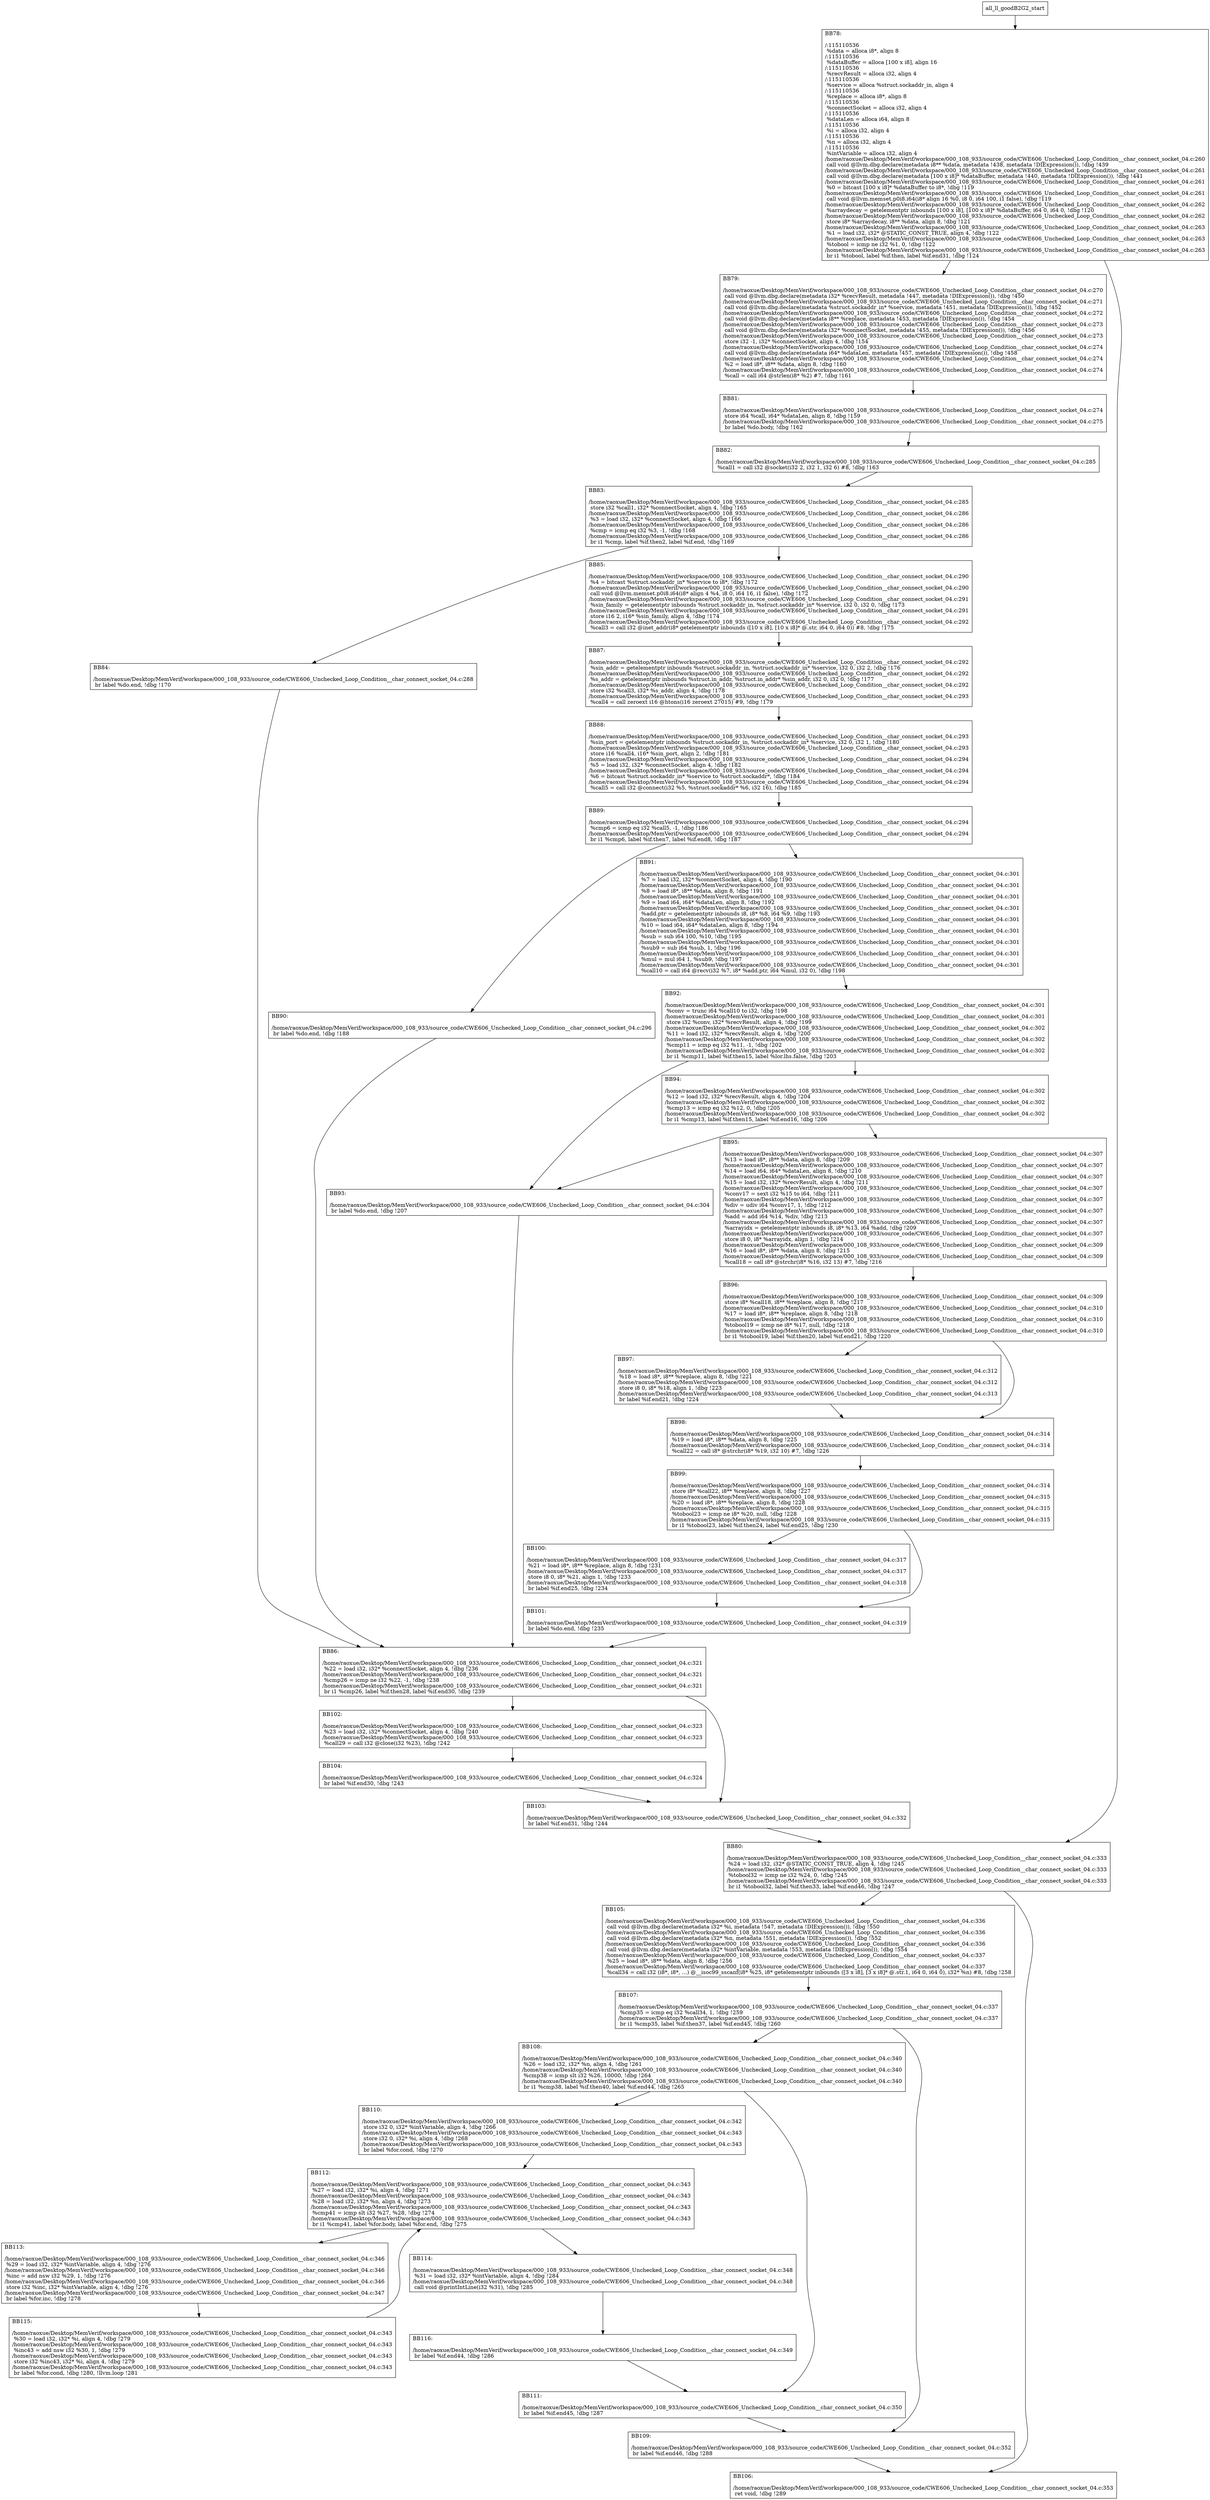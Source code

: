 digraph "CFG for'all_ll_goodB2G2' function" {
	BBall_ll_goodB2G2_start[shape=record,label="{all_ll_goodB2G2_start}"];
	BBall_ll_goodB2G2_start-> all_ll_goodB2G2BB78;
	all_ll_goodB2G2BB78 [shape=record, label="{BB78:\l\l/:115110536\l
  %data = alloca i8*, align 8\l
/:115110536\l
  %dataBuffer = alloca [100 x i8], align 16\l
/:115110536\l
  %recvResult = alloca i32, align 4\l
/:115110536\l
  %service = alloca %struct.sockaddr_in, align 4\l
/:115110536\l
  %replace = alloca i8*, align 8\l
/:115110536\l
  %connectSocket = alloca i32, align 4\l
/:115110536\l
  %dataLen = alloca i64, align 8\l
/:115110536\l
  %i = alloca i32, align 4\l
/:115110536\l
  %n = alloca i32, align 4\l
/:115110536\l
  %intVariable = alloca i32, align 4\l
/home/raoxue/Desktop/MemVerif/workspace/000_108_933/source_code/CWE606_Unchecked_Loop_Condition__char_connect_socket_04.c:260\l
  call void @llvm.dbg.declare(metadata i8** %data, metadata !438, metadata !DIExpression()), !dbg !439\l
/home/raoxue/Desktop/MemVerif/workspace/000_108_933/source_code/CWE606_Unchecked_Loop_Condition__char_connect_socket_04.c:261\l
  call void @llvm.dbg.declare(metadata [100 x i8]* %dataBuffer, metadata !440, metadata !DIExpression()), !dbg !441\l
/home/raoxue/Desktop/MemVerif/workspace/000_108_933/source_code/CWE606_Unchecked_Loop_Condition__char_connect_socket_04.c:261\l
  %0 = bitcast [100 x i8]* %dataBuffer to i8*, !dbg !119\l
/home/raoxue/Desktop/MemVerif/workspace/000_108_933/source_code/CWE606_Unchecked_Loop_Condition__char_connect_socket_04.c:261\l
  call void @llvm.memset.p0i8.i64(i8* align 16 %0, i8 0, i64 100, i1 false), !dbg !119\l
/home/raoxue/Desktop/MemVerif/workspace/000_108_933/source_code/CWE606_Unchecked_Loop_Condition__char_connect_socket_04.c:262\l
  %arraydecay = getelementptr inbounds [100 x i8], [100 x i8]* %dataBuffer, i64 0, i64 0, !dbg !120\l
/home/raoxue/Desktop/MemVerif/workspace/000_108_933/source_code/CWE606_Unchecked_Loop_Condition__char_connect_socket_04.c:262\l
  store i8* %arraydecay, i8** %data, align 8, !dbg !121\l
/home/raoxue/Desktop/MemVerif/workspace/000_108_933/source_code/CWE606_Unchecked_Loop_Condition__char_connect_socket_04.c:263\l
  %1 = load i32, i32* @STATIC_CONST_TRUE, align 4, !dbg !122\l
/home/raoxue/Desktop/MemVerif/workspace/000_108_933/source_code/CWE606_Unchecked_Loop_Condition__char_connect_socket_04.c:263\l
  %tobool = icmp ne i32 %1, 0, !dbg !122\l
/home/raoxue/Desktop/MemVerif/workspace/000_108_933/source_code/CWE606_Unchecked_Loop_Condition__char_connect_socket_04.c:263\l
  br i1 %tobool, label %if.then, label %if.end31, !dbg !124\l
}"];
	all_ll_goodB2G2BB78-> all_ll_goodB2G2BB79;
	all_ll_goodB2G2BB78-> all_ll_goodB2G2BB80;
	all_ll_goodB2G2BB79 [shape=record, label="{BB79:\l\l/home/raoxue/Desktop/MemVerif/workspace/000_108_933/source_code/CWE606_Unchecked_Loop_Condition__char_connect_socket_04.c:270\l
  call void @llvm.dbg.declare(metadata i32* %recvResult, metadata !447, metadata !DIExpression()), !dbg !450\l
/home/raoxue/Desktop/MemVerif/workspace/000_108_933/source_code/CWE606_Unchecked_Loop_Condition__char_connect_socket_04.c:271\l
  call void @llvm.dbg.declare(metadata %struct.sockaddr_in* %service, metadata !451, metadata !DIExpression()), !dbg !452\l
/home/raoxue/Desktop/MemVerif/workspace/000_108_933/source_code/CWE606_Unchecked_Loop_Condition__char_connect_socket_04.c:272\l
  call void @llvm.dbg.declare(metadata i8** %replace, metadata !453, metadata !DIExpression()), !dbg !454\l
/home/raoxue/Desktop/MemVerif/workspace/000_108_933/source_code/CWE606_Unchecked_Loop_Condition__char_connect_socket_04.c:273\l
  call void @llvm.dbg.declare(metadata i32* %connectSocket, metadata !455, metadata !DIExpression()), !dbg !456\l
/home/raoxue/Desktop/MemVerif/workspace/000_108_933/source_code/CWE606_Unchecked_Loop_Condition__char_connect_socket_04.c:273\l
  store i32 -1, i32* %connectSocket, align 4, !dbg !154\l
/home/raoxue/Desktop/MemVerif/workspace/000_108_933/source_code/CWE606_Unchecked_Loop_Condition__char_connect_socket_04.c:274\l
  call void @llvm.dbg.declare(metadata i64* %dataLen, metadata !457, metadata !DIExpression()), !dbg !458\l
/home/raoxue/Desktop/MemVerif/workspace/000_108_933/source_code/CWE606_Unchecked_Loop_Condition__char_connect_socket_04.c:274\l
  %2 = load i8*, i8** %data, align 8, !dbg !160\l
/home/raoxue/Desktop/MemVerif/workspace/000_108_933/source_code/CWE606_Unchecked_Loop_Condition__char_connect_socket_04.c:274\l
  %call = call i64 @strlen(i8* %2) #7, !dbg !161\l
}"];
	all_ll_goodB2G2BB79-> all_ll_goodB2G2BB81;
	all_ll_goodB2G2BB81 [shape=record, label="{BB81:\l\l/home/raoxue/Desktop/MemVerif/workspace/000_108_933/source_code/CWE606_Unchecked_Loop_Condition__char_connect_socket_04.c:274\l
  store i64 %call, i64* %dataLen, align 8, !dbg !159\l
/home/raoxue/Desktop/MemVerif/workspace/000_108_933/source_code/CWE606_Unchecked_Loop_Condition__char_connect_socket_04.c:275\l
  br label %do.body, !dbg !162\l
}"];
	all_ll_goodB2G2BB81-> all_ll_goodB2G2BB82;
	all_ll_goodB2G2BB82 [shape=record, label="{BB82:\l\l/home/raoxue/Desktop/MemVerif/workspace/000_108_933/source_code/CWE606_Unchecked_Loop_Condition__char_connect_socket_04.c:285\l
  %call1 = call i32 @socket(i32 2, i32 1, i32 6) #8, !dbg !163\l
}"];
	all_ll_goodB2G2BB82-> all_ll_goodB2G2BB83;
	all_ll_goodB2G2BB83 [shape=record, label="{BB83:\l\l/home/raoxue/Desktop/MemVerif/workspace/000_108_933/source_code/CWE606_Unchecked_Loop_Condition__char_connect_socket_04.c:285\l
  store i32 %call1, i32* %connectSocket, align 4, !dbg !165\l
/home/raoxue/Desktop/MemVerif/workspace/000_108_933/source_code/CWE606_Unchecked_Loop_Condition__char_connect_socket_04.c:286\l
  %3 = load i32, i32* %connectSocket, align 4, !dbg !166\l
/home/raoxue/Desktop/MemVerif/workspace/000_108_933/source_code/CWE606_Unchecked_Loop_Condition__char_connect_socket_04.c:286\l
  %cmp = icmp eq i32 %3, -1, !dbg !168\l
/home/raoxue/Desktop/MemVerif/workspace/000_108_933/source_code/CWE606_Unchecked_Loop_Condition__char_connect_socket_04.c:286\l
  br i1 %cmp, label %if.then2, label %if.end, !dbg !169\l
}"];
	all_ll_goodB2G2BB83-> all_ll_goodB2G2BB84;
	all_ll_goodB2G2BB83-> all_ll_goodB2G2BB85;
	all_ll_goodB2G2BB84 [shape=record, label="{BB84:\l\l/home/raoxue/Desktop/MemVerif/workspace/000_108_933/source_code/CWE606_Unchecked_Loop_Condition__char_connect_socket_04.c:288\l
  br label %do.end, !dbg !170\l
}"];
	all_ll_goodB2G2BB84-> all_ll_goodB2G2BB86;
	all_ll_goodB2G2BB85 [shape=record, label="{BB85:\l\l/home/raoxue/Desktop/MemVerif/workspace/000_108_933/source_code/CWE606_Unchecked_Loop_Condition__char_connect_socket_04.c:290\l
  %4 = bitcast %struct.sockaddr_in* %service to i8*, !dbg !172\l
/home/raoxue/Desktop/MemVerif/workspace/000_108_933/source_code/CWE606_Unchecked_Loop_Condition__char_connect_socket_04.c:290\l
  call void @llvm.memset.p0i8.i64(i8* align 4 %4, i8 0, i64 16, i1 false), !dbg !172\l
/home/raoxue/Desktop/MemVerif/workspace/000_108_933/source_code/CWE606_Unchecked_Loop_Condition__char_connect_socket_04.c:291\l
  %sin_family = getelementptr inbounds %struct.sockaddr_in, %struct.sockaddr_in* %service, i32 0, i32 0, !dbg !173\l
/home/raoxue/Desktop/MemVerif/workspace/000_108_933/source_code/CWE606_Unchecked_Loop_Condition__char_connect_socket_04.c:291\l
  store i16 2, i16* %sin_family, align 4, !dbg !174\l
/home/raoxue/Desktop/MemVerif/workspace/000_108_933/source_code/CWE606_Unchecked_Loop_Condition__char_connect_socket_04.c:292\l
  %call3 = call i32 @inet_addr(i8* getelementptr inbounds ([10 x i8], [10 x i8]* @.str, i64 0, i64 0)) #8, !dbg !175\l
}"];
	all_ll_goodB2G2BB85-> all_ll_goodB2G2BB87;
	all_ll_goodB2G2BB87 [shape=record, label="{BB87:\l\l/home/raoxue/Desktop/MemVerif/workspace/000_108_933/source_code/CWE606_Unchecked_Loop_Condition__char_connect_socket_04.c:292\l
  %sin_addr = getelementptr inbounds %struct.sockaddr_in, %struct.sockaddr_in* %service, i32 0, i32 2, !dbg !176\l
/home/raoxue/Desktop/MemVerif/workspace/000_108_933/source_code/CWE606_Unchecked_Loop_Condition__char_connect_socket_04.c:292\l
  %s_addr = getelementptr inbounds %struct.in_addr, %struct.in_addr* %sin_addr, i32 0, i32 0, !dbg !177\l
/home/raoxue/Desktop/MemVerif/workspace/000_108_933/source_code/CWE606_Unchecked_Loop_Condition__char_connect_socket_04.c:292\l
  store i32 %call3, i32* %s_addr, align 4, !dbg !178\l
/home/raoxue/Desktop/MemVerif/workspace/000_108_933/source_code/CWE606_Unchecked_Loop_Condition__char_connect_socket_04.c:293\l
  %call4 = call zeroext i16 @htons(i16 zeroext 27015) #9, !dbg !179\l
}"];
	all_ll_goodB2G2BB87-> all_ll_goodB2G2BB88;
	all_ll_goodB2G2BB88 [shape=record, label="{BB88:\l\l/home/raoxue/Desktop/MemVerif/workspace/000_108_933/source_code/CWE606_Unchecked_Loop_Condition__char_connect_socket_04.c:293\l
  %sin_port = getelementptr inbounds %struct.sockaddr_in, %struct.sockaddr_in* %service, i32 0, i32 1, !dbg !180\l
/home/raoxue/Desktop/MemVerif/workspace/000_108_933/source_code/CWE606_Unchecked_Loop_Condition__char_connect_socket_04.c:293\l
  store i16 %call4, i16* %sin_port, align 2, !dbg !181\l
/home/raoxue/Desktop/MemVerif/workspace/000_108_933/source_code/CWE606_Unchecked_Loop_Condition__char_connect_socket_04.c:294\l
  %5 = load i32, i32* %connectSocket, align 4, !dbg !182\l
/home/raoxue/Desktop/MemVerif/workspace/000_108_933/source_code/CWE606_Unchecked_Loop_Condition__char_connect_socket_04.c:294\l
  %6 = bitcast %struct.sockaddr_in* %service to %struct.sockaddr*, !dbg !184\l
/home/raoxue/Desktop/MemVerif/workspace/000_108_933/source_code/CWE606_Unchecked_Loop_Condition__char_connect_socket_04.c:294\l
  %call5 = call i32 @connect(i32 %5, %struct.sockaddr* %6, i32 16), !dbg !185\l
}"];
	all_ll_goodB2G2BB88-> all_ll_goodB2G2BB89;
	all_ll_goodB2G2BB89 [shape=record, label="{BB89:\l\l/home/raoxue/Desktop/MemVerif/workspace/000_108_933/source_code/CWE606_Unchecked_Loop_Condition__char_connect_socket_04.c:294\l
  %cmp6 = icmp eq i32 %call5, -1, !dbg !186\l
/home/raoxue/Desktop/MemVerif/workspace/000_108_933/source_code/CWE606_Unchecked_Loop_Condition__char_connect_socket_04.c:294\l
  br i1 %cmp6, label %if.then7, label %if.end8, !dbg !187\l
}"];
	all_ll_goodB2G2BB89-> all_ll_goodB2G2BB90;
	all_ll_goodB2G2BB89-> all_ll_goodB2G2BB91;
	all_ll_goodB2G2BB90 [shape=record, label="{BB90:\l\l/home/raoxue/Desktop/MemVerif/workspace/000_108_933/source_code/CWE606_Unchecked_Loop_Condition__char_connect_socket_04.c:296\l
  br label %do.end, !dbg !188\l
}"];
	all_ll_goodB2G2BB90-> all_ll_goodB2G2BB86;
	all_ll_goodB2G2BB91 [shape=record, label="{BB91:\l\l/home/raoxue/Desktop/MemVerif/workspace/000_108_933/source_code/CWE606_Unchecked_Loop_Condition__char_connect_socket_04.c:301\l
  %7 = load i32, i32* %connectSocket, align 4, !dbg !190\l
/home/raoxue/Desktop/MemVerif/workspace/000_108_933/source_code/CWE606_Unchecked_Loop_Condition__char_connect_socket_04.c:301\l
  %8 = load i8*, i8** %data, align 8, !dbg !191\l
/home/raoxue/Desktop/MemVerif/workspace/000_108_933/source_code/CWE606_Unchecked_Loop_Condition__char_connect_socket_04.c:301\l
  %9 = load i64, i64* %dataLen, align 8, !dbg !192\l
/home/raoxue/Desktop/MemVerif/workspace/000_108_933/source_code/CWE606_Unchecked_Loop_Condition__char_connect_socket_04.c:301\l
  %add.ptr = getelementptr inbounds i8, i8* %8, i64 %9, !dbg !193\l
/home/raoxue/Desktop/MemVerif/workspace/000_108_933/source_code/CWE606_Unchecked_Loop_Condition__char_connect_socket_04.c:301\l
  %10 = load i64, i64* %dataLen, align 8, !dbg !194\l
/home/raoxue/Desktop/MemVerif/workspace/000_108_933/source_code/CWE606_Unchecked_Loop_Condition__char_connect_socket_04.c:301\l
  %sub = sub i64 100, %10, !dbg !195\l
/home/raoxue/Desktop/MemVerif/workspace/000_108_933/source_code/CWE606_Unchecked_Loop_Condition__char_connect_socket_04.c:301\l
  %sub9 = sub i64 %sub, 1, !dbg !196\l
/home/raoxue/Desktop/MemVerif/workspace/000_108_933/source_code/CWE606_Unchecked_Loop_Condition__char_connect_socket_04.c:301\l
  %mul = mul i64 1, %sub9, !dbg !197\l
/home/raoxue/Desktop/MemVerif/workspace/000_108_933/source_code/CWE606_Unchecked_Loop_Condition__char_connect_socket_04.c:301\l
  %call10 = call i64 @recv(i32 %7, i8* %add.ptr, i64 %mul, i32 0), !dbg !198\l
}"];
	all_ll_goodB2G2BB91-> all_ll_goodB2G2BB92;
	all_ll_goodB2G2BB92 [shape=record, label="{BB92:\l\l/home/raoxue/Desktop/MemVerif/workspace/000_108_933/source_code/CWE606_Unchecked_Loop_Condition__char_connect_socket_04.c:301\l
  %conv = trunc i64 %call10 to i32, !dbg !198\l
/home/raoxue/Desktop/MemVerif/workspace/000_108_933/source_code/CWE606_Unchecked_Loop_Condition__char_connect_socket_04.c:301\l
  store i32 %conv, i32* %recvResult, align 4, !dbg !199\l
/home/raoxue/Desktop/MemVerif/workspace/000_108_933/source_code/CWE606_Unchecked_Loop_Condition__char_connect_socket_04.c:302\l
  %11 = load i32, i32* %recvResult, align 4, !dbg !200\l
/home/raoxue/Desktop/MemVerif/workspace/000_108_933/source_code/CWE606_Unchecked_Loop_Condition__char_connect_socket_04.c:302\l
  %cmp11 = icmp eq i32 %11, -1, !dbg !202\l
/home/raoxue/Desktop/MemVerif/workspace/000_108_933/source_code/CWE606_Unchecked_Loop_Condition__char_connect_socket_04.c:302\l
  br i1 %cmp11, label %if.then15, label %lor.lhs.false, !dbg !203\l
}"];
	all_ll_goodB2G2BB92-> all_ll_goodB2G2BB93;
	all_ll_goodB2G2BB92-> all_ll_goodB2G2BB94;
	all_ll_goodB2G2BB94 [shape=record, label="{BB94:\l\l/home/raoxue/Desktop/MemVerif/workspace/000_108_933/source_code/CWE606_Unchecked_Loop_Condition__char_connect_socket_04.c:302\l
  %12 = load i32, i32* %recvResult, align 4, !dbg !204\l
/home/raoxue/Desktop/MemVerif/workspace/000_108_933/source_code/CWE606_Unchecked_Loop_Condition__char_connect_socket_04.c:302\l
  %cmp13 = icmp eq i32 %12, 0, !dbg !205\l
/home/raoxue/Desktop/MemVerif/workspace/000_108_933/source_code/CWE606_Unchecked_Loop_Condition__char_connect_socket_04.c:302\l
  br i1 %cmp13, label %if.then15, label %if.end16, !dbg !206\l
}"];
	all_ll_goodB2G2BB94-> all_ll_goodB2G2BB93;
	all_ll_goodB2G2BB94-> all_ll_goodB2G2BB95;
	all_ll_goodB2G2BB93 [shape=record, label="{BB93:\l\l/home/raoxue/Desktop/MemVerif/workspace/000_108_933/source_code/CWE606_Unchecked_Loop_Condition__char_connect_socket_04.c:304\l
  br label %do.end, !dbg !207\l
}"];
	all_ll_goodB2G2BB93-> all_ll_goodB2G2BB86;
	all_ll_goodB2G2BB95 [shape=record, label="{BB95:\l\l/home/raoxue/Desktop/MemVerif/workspace/000_108_933/source_code/CWE606_Unchecked_Loop_Condition__char_connect_socket_04.c:307\l
  %13 = load i8*, i8** %data, align 8, !dbg !209\l
/home/raoxue/Desktop/MemVerif/workspace/000_108_933/source_code/CWE606_Unchecked_Loop_Condition__char_connect_socket_04.c:307\l
  %14 = load i64, i64* %dataLen, align 8, !dbg !210\l
/home/raoxue/Desktop/MemVerif/workspace/000_108_933/source_code/CWE606_Unchecked_Loop_Condition__char_connect_socket_04.c:307\l
  %15 = load i32, i32* %recvResult, align 4, !dbg !211\l
/home/raoxue/Desktop/MemVerif/workspace/000_108_933/source_code/CWE606_Unchecked_Loop_Condition__char_connect_socket_04.c:307\l
  %conv17 = sext i32 %15 to i64, !dbg !211\l
/home/raoxue/Desktop/MemVerif/workspace/000_108_933/source_code/CWE606_Unchecked_Loop_Condition__char_connect_socket_04.c:307\l
  %div = udiv i64 %conv17, 1, !dbg !212\l
/home/raoxue/Desktop/MemVerif/workspace/000_108_933/source_code/CWE606_Unchecked_Loop_Condition__char_connect_socket_04.c:307\l
  %add = add i64 %14, %div, !dbg !213\l
/home/raoxue/Desktop/MemVerif/workspace/000_108_933/source_code/CWE606_Unchecked_Loop_Condition__char_connect_socket_04.c:307\l
  %arrayidx = getelementptr inbounds i8, i8* %13, i64 %add, !dbg !209\l
/home/raoxue/Desktop/MemVerif/workspace/000_108_933/source_code/CWE606_Unchecked_Loop_Condition__char_connect_socket_04.c:307\l
  store i8 0, i8* %arrayidx, align 1, !dbg !214\l
/home/raoxue/Desktop/MemVerif/workspace/000_108_933/source_code/CWE606_Unchecked_Loop_Condition__char_connect_socket_04.c:309\l
  %16 = load i8*, i8** %data, align 8, !dbg !215\l
/home/raoxue/Desktop/MemVerif/workspace/000_108_933/source_code/CWE606_Unchecked_Loop_Condition__char_connect_socket_04.c:309\l
  %call18 = call i8* @strchr(i8* %16, i32 13) #7, !dbg !216\l
}"];
	all_ll_goodB2G2BB95-> all_ll_goodB2G2BB96;
	all_ll_goodB2G2BB96 [shape=record, label="{BB96:\l\l/home/raoxue/Desktop/MemVerif/workspace/000_108_933/source_code/CWE606_Unchecked_Loop_Condition__char_connect_socket_04.c:309\l
  store i8* %call18, i8** %replace, align 8, !dbg !217\l
/home/raoxue/Desktop/MemVerif/workspace/000_108_933/source_code/CWE606_Unchecked_Loop_Condition__char_connect_socket_04.c:310\l
  %17 = load i8*, i8** %replace, align 8, !dbg !218\l
/home/raoxue/Desktop/MemVerif/workspace/000_108_933/source_code/CWE606_Unchecked_Loop_Condition__char_connect_socket_04.c:310\l
  %tobool19 = icmp ne i8* %17, null, !dbg !218\l
/home/raoxue/Desktop/MemVerif/workspace/000_108_933/source_code/CWE606_Unchecked_Loop_Condition__char_connect_socket_04.c:310\l
  br i1 %tobool19, label %if.then20, label %if.end21, !dbg !220\l
}"];
	all_ll_goodB2G2BB96-> all_ll_goodB2G2BB97;
	all_ll_goodB2G2BB96-> all_ll_goodB2G2BB98;
	all_ll_goodB2G2BB97 [shape=record, label="{BB97:\l\l/home/raoxue/Desktop/MemVerif/workspace/000_108_933/source_code/CWE606_Unchecked_Loop_Condition__char_connect_socket_04.c:312\l
  %18 = load i8*, i8** %replace, align 8, !dbg !221\l
/home/raoxue/Desktop/MemVerif/workspace/000_108_933/source_code/CWE606_Unchecked_Loop_Condition__char_connect_socket_04.c:312\l
  store i8 0, i8* %18, align 1, !dbg !223\l
/home/raoxue/Desktop/MemVerif/workspace/000_108_933/source_code/CWE606_Unchecked_Loop_Condition__char_connect_socket_04.c:313\l
  br label %if.end21, !dbg !224\l
}"];
	all_ll_goodB2G2BB97-> all_ll_goodB2G2BB98;
	all_ll_goodB2G2BB98 [shape=record, label="{BB98:\l\l/home/raoxue/Desktop/MemVerif/workspace/000_108_933/source_code/CWE606_Unchecked_Loop_Condition__char_connect_socket_04.c:314\l
  %19 = load i8*, i8** %data, align 8, !dbg !225\l
/home/raoxue/Desktop/MemVerif/workspace/000_108_933/source_code/CWE606_Unchecked_Loop_Condition__char_connect_socket_04.c:314\l
  %call22 = call i8* @strchr(i8* %19, i32 10) #7, !dbg !226\l
}"];
	all_ll_goodB2G2BB98-> all_ll_goodB2G2BB99;
	all_ll_goodB2G2BB99 [shape=record, label="{BB99:\l\l/home/raoxue/Desktop/MemVerif/workspace/000_108_933/source_code/CWE606_Unchecked_Loop_Condition__char_connect_socket_04.c:314\l
  store i8* %call22, i8** %replace, align 8, !dbg !227\l
/home/raoxue/Desktop/MemVerif/workspace/000_108_933/source_code/CWE606_Unchecked_Loop_Condition__char_connect_socket_04.c:315\l
  %20 = load i8*, i8** %replace, align 8, !dbg !228\l
/home/raoxue/Desktop/MemVerif/workspace/000_108_933/source_code/CWE606_Unchecked_Loop_Condition__char_connect_socket_04.c:315\l
  %tobool23 = icmp ne i8* %20, null, !dbg !228\l
/home/raoxue/Desktop/MemVerif/workspace/000_108_933/source_code/CWE606_Unchecked_Loop_Condition__char_connect_socket_04.c:315\l
  br i1 %tobool23, label %if.then24, label %if.end25, !dbg !230\l
}"];
	all_ll_goodB2G2BB99-> all_ll_goodB2G2BB100;
	all_ll_goodB2G2BB99-> all_ll_goodB2G2BB101;
	all_ll_goodB2G2BB100 [shape=record, label="{BB100:\l\l/home/raoxue/Desktop/MemVerif/workspace/000_108_933/source_code/CWE606_Unchecked_Loop_Condition__char_connect_socket_04.c:317\l
  %21 = load i8*, i8** %replace, align 8, !dbg !231\l
/home/raoxue/Desktop/MemVerif/workspace/000_108_933/source_code/CWE606_Unchecked_Loop_Condition__char_connect_socket_04.c:317\l
  store i8 0, i8* %21, align 1, !dbg !233\l
/home/raoxue/Desktop/MemVerif/workspace/000_108_933/source_code/CWE606_Unchecked_Loop_Condition__char_connect_socket_04.c:318\l
  br label %if.end25, !dbg !234\l
}"];
	all_ll_goodB2G2BB100-> all_ll_goodB2G2BB101;
	all_ll_goodB2G2BB101 [shape=record, label="{BB101:\l\l/home/raoxue/Desktop/MemVerif/workspace/000_108_933/source_code/CWE606_Unchecked_Loop_Condition__char_connect_socket_04.c:319\l
  br label %do.end, !dbg !235\l
}"];
	all_ll_goodB2G2BB101-> all_ll_goodB2G2BB86;
	all_ll_goodB2G2BB86 [shape=record, label="{BB86:\l\l/home/raoxue/Desktop/MemVerif/workspace/000_108_933/source_code/CWE606_Unchecked_Loop_Condition__char_connect_socket_04.c:321\l
  %22 = load i32, i32* %connectSocket, align 4, !dbg !236\l
/home/raoxue/Desktop/MemVerif/workspace/000_108_933/source_code/CWE606_Unchecked_Loop_Condition__char_connect_socket_04.c:321\l
  %cmp26 = icmp ne i32 %22, -1, !dbg !238\l
/home/raoxue/Desktop/MemVerif/workspace/000_108_933/source_code/CWE606_Unchecked_Loop_Condition__char_connect_socket_04.c:321\l
  br i1 %cmp26, label %if.then28, label %if.end30, !dbg !239\l
}"];
	all_ll_goodB2G2BB86-> all_ll_goodB2G2BB102;
	all_ll_goodB2G2BB86-> all_ll_goodB2G2BB103;
	all_ll_goodB2G2BB102 [shape=record, label="{BB102:\l\l/home/raoxue/Desktop/MemVerif/workspace/000_108_933/source_code/CWE606_Unchecked_Loop_Condition__char_connect_socket_04.c:323\l
  %23 = load i32, i32* %connectSocket, align 4, !dbg !240\l
/home/raoxue/Desktop/MemVerif/workspace/000_108_933/source_code/CWE606_Unchecked_Loop_Condition__char_connect_socket_04.c:323\l
  %call29 = call i32 @close(i32 %23), !dbg !242\l
}"];
	all_ll_goodB2G2BB102-> all_ll_goodB2G2BB104;
	all_ll_goodB2G2BB104 [shape=record, label="{BB104:\l\l/home/raoxue/Desktop/MemVerif/workspace/000_108_933/source_code/CWE606_Unchecked_Loop_Condition__char_connect_socket_04.c:324\l
  br label %if.end30, !dbg !243\l
}"];
	all_ll_goodB2G2BB104-> all_ll_goodB2G2BB103;
	all_ll_goodB2G2BB103 [shape=record, label="{BB103:\l\l/home/raoxue/Desktop/MemVerif/workspace/000_108_933/source_code/CWE606_Unchecked_Loop_Condition__char_connect_socket_04.c:332\l
  br label %if.end31, !dbg !244\l
}"];
	all_ll_goodB2G2BB103-> all_ll_goodB2G2BB80;
	all_ll_goodB2G2BB80 [shape=record, label="{BB80:\l\l/home/raoxue/Desktop/MemVerif/workspace/000_108_933/source_code/CWE606_Unchecked_Loop_Condition__char_connect_socket_04.c:333\l
  %24 = load i32, i32* @STATIC_CONST_TRUE, align 4, !dbg !245\l
/home/raoxue/Desktop/MemVerif/workspace/000_108_933/source_code/CWE606_Unchecked_Loop_Condition__char_connect_socket_04.c:333\l
  %tobool32 = icmp ne i32 %24, 0, !dbg !245\l
/home/raoxue/Desktop/MemVerif/workspace/000_108_933/source_code/CWE606_Unchecked_Loop_Condition__char_connect_socket_04.c:333\l
  br i1 %tobool32, label %if.then33, label %if.end46, !dbg !247\l
}"];
	all_ll_goodB2G2BB80-> all_ll_goodB2G2BB105;
	all_ll_goodB2G2BB80-> all_ll_goodB2G2BB106;
	all_ll_goodB2G2BB105 [shape=record, label="{BB105:\l\l/home/raoxue/Desktop/MemVerif/workspace/000_108_933/source_code/CWE606_Unchecked_Loop_Condition__char_connect_socket_04.c:336\l
  call void @llvm.dbg.declare(metadata i32* %i, metadata !547, metadata !DIExpression()), !dbg !550\l
/home/raoxue/Desktop/MemVerif/workspace/000_108_933/source_code/CWE606_Unchecked_Loop_Condition__char_connect_socket_04.c:336\l
  call void @llvm.dbg.declare(metadata i32* %n, metadata !551, metadata !DIExpression()), !dbg !552\l
/home/raoxue/Desktop/MemVerif/workspace/000_108_933/source_code/CWE606_Unchecked_Loop_Condition__char_connect_socket_04.c:336\l
  call void @llvm.dbg.declare(metadata i32* %intVariable, metadata !553, metadata !DIExpression()), !dbg !554\l
/home/raoxue/Desktop/MemVerif/workspace/000_108_933/source_code/CWE606_Unchecked_Loop_Condition__char_connect_socket_04.c:337\l
  %25 = load i8*, i8** %data, align 8, !dbg !256\l
/home/raoxue/Desktop/MemVerif/workspace/000_108_933/source_code/CWE606_Unchecked_Loop_Condition__char_connect_socket_04.c:337\l
  %call34 = call i32 (i8*, i8*, ...) @__isoc99_sscanf(i8* %25, i8* getelementptr inbounds ([3 x i8], [3 x i8]* @.str.1, i64 0, i64 0), i32* %n) #8, !dbg !258\l
}"];
	all_ll_goodB2G2BB105-> all_ll_goodB2G2BB107;
	all_ll_goodB2G2BB107 [shape=record, label="{BB107:\l\l/home/raoxue/Desktop/MemVerif/workspace/000_108_933/source_code/CWE606_Unchecked_Loop_Condition__char_connect_socket_04.c:337\l
  %cmp35 = icmp eq i32 %call34, 1, !dbg !259\l
/home/raoxue/Desktop/MemVerif/workspace/000_108_933/source_code/CWE606_Unchecked_Loop_Condition__char_connect_socket_04.c:337\l
  br i1 %cmp35, label %if.then37, label %if.end45, !dbg !260\l
}"];
	all_ll_goodB2G2BB107-> all_ll_goodB2G2BB108;
	all_ll_goodB2G2BB107-> all_ll_goodB2G2BB109;
	all_ll_goodB2G2BB108 [shape=record, label="{BB108:\l\l/home/raoxue/Desktop/MemVerif/workspace/000_108_933/source_code/CWE606_Unchecked_Loop_Condition__char_connect_socket_04.c:340\l
  %26 = load i32, i32* %n, align 4, !dbg !261\l
/home/raoxue/Desktop/MemVerif/workspace/000_108_933/source_code/CWE606_Unchecked_Loop_Condition__char_connect_socket_04.c:340\l
  %cmp38 = icmp slt i32 %26, 10000, !dbg !264\l
/home/raoxue/Desktop/MemVerif/workspace/000_108_933/source_code/CWE606_Unchecked_Loop_Condition__char_connect_socket_04.c:340\l
  br i1 %cmp38, label %if.then40, label %if.end44, !dbg !265\l
}"];
	all_ll_goodB2G2BB108-> all_ll_goodB2G2BB110;
	all_ll_goodB2G2BB108-> all_ll_goodB2G2BB111;
	all_ll_goodB2G2BB110 [shape=record, label="{BB110:\l\l/home/raoxue/Desktop/MemVerif/workspace/000_108_933/source_code/CWE606_Unchecked_Loop_Condition__char_connect_socket_04.c:342\l
  store i32 0, i32* %intVariable, align 4, !dbg !266\l
/home/raoxue/Desktop/MemVerif/workspace/000_108_933/source_code/CWE606_Unchecked_Loop_Condition__char_connect_socket_04.c:343\l
  store i32 0, i32* %i, align 4, !dbg !268\l
/home/raoxue/Desktop/MemVerif/workspace/000_108_933/source_code/CWE606_Unchecked_Loop_Condition__char_connect_socket_04.c:343\l
  br label %for.cond, !dbg !270\l
}"];
	all_ll_goodB2G2BB110-> all_ll_goodB2G2BB112;
	all_ll_goodB2G2BB112 [shape=record, label="{BB112:\l\l/home/raoxue/Desktop/MemVerif/workspace/000_108_933/source_code/CWE606_Unchecked_Loop_Condition__char_connect_socket_04.c:343\l
  %27 = load i32, i32* %i, align 4, !dbg !271\l
/home/raoxue/Desktop/MemVerif/workspace/000_108_933/source_code/CWE606_Unchecked_Loop_Condition__char_connect_socket_04.c:343\l
  %28 = load i32, i32* %n, align 4, !dbg !273\l
/home/raoxue/Desktop/MemVerif/workspace/000_108_933/source_code/CWE606_Unchecked_Loop_Condition__char_connect_socket_04.c:343\l
  %cmp41 = icmp slt i32 %27, %28, !dbg !274\l
/home/raoxue/Desktop/MemVerif/workspace/000_108_933/source_code/CWE606_Unchecked_Loop_Condition__char_connect_socket_04.c:343\l
  br i1 %cmp41, label %for.body, label %for.end, !dbg !275\l
}"];
	all_ll_goodB2G2BB112-> all_ll_goodB2G2BB113;
	all_ll_goodB2G2BB112-> all_ll_goodB2G2BB114;
	all_ll_goodB2G2BB113 [shape=record, label="{BB113:\l\l/home/raoxue/Desktop/MemVerif/workspace/000_108_933/source_code/CWE606_Unchecked_Loop_Condition__char_connect_socket_04.c:346\l
  %29 = load i32, i32* %intVariable, align 4, !dbg !276\l
/home/raoxue/Desktop/MemVerif/workspace/000_108_933/source_code/CWE606_Unchecked_Loop_Condition__char_connect_socket_04.c:346\l
  %inc = add nsw i32 %29, 1, !dbg !276\l
/home/raoxue/Desktop/MemVerif/workspace/000_108_933/source_code/CWE606_Unchecked_Loop_Condition__char_connect_socket_04.c:346\l
  store i32 %inc, i32* %intVariable, align 4, !dbg !276\l
/home/raoxue/Desktop/MemVerif/workspace/000_108_933/source_code/CWE606_Unchecked_Loop_Condition__char_connect_socket_04.c:347\l
  br label %for.inc, !dbg !278\l
}"];
	all_ll_goodB2G2BB113-> all_ll_goodB2G2BB115;
	all_ll_goodB2G2BB115 [shape=record, label="{BB115:\l\l/home/raoxue/Desktop/MemVerif/workspace/000_108_933/source_code/CWE606_Unchecked_Loop_Condition__char_connect_socket_04.c:343\l
  %30 = load i32, i32* %i, align 4, !dbg !279\l
/home/raoxue/Desktop/MemVerif/workspace/000_108_933/source_code/CWE606_Unchecked_Loop_Condition__char_connect_socket_04.c:343\l
  %inc43 = add nsw i32 %30, 1, !dbg !279\l
/home/raoxue/Desktop/MemVerif/workspace/000_108_933/source_code/CWE606_Unchecked_Loop_Condition__char_connect_socket_04.c:343\l
  store i32 %inc43, i32* %i, align 4, !dbg !279\l
/home/raoxue/Desktop/MemVerif/workspace/000_108_933/source_code/CWE606_Unchecked_Loop_Condition__char_connect_socket_04.c:343\l
  br label %for.cond, !dbg !280, !llvm.loop !281\l
}"];
	all_ll_goodB2G2BB115-> all_ll_goodB2G2BB112;
	all_ll_goodB2G2BB114 [shape=record, label="{BB114:\l\l/home/raoxue/Desktop/MemVerif/workspace/000_108_933/source_code/CWE606_Unchecked_Loop_Condition__char_connect_socket_04.c:348\l
  %31 = load i32, i32* %intVariable, align 4, !dbg !284\l
/home/raoxue/Desktop/MemVerif/workspace/000_108_933/source_code/CWE606_Unchecked_Loop_Condition__char_connect_socket_04.c:348\l
  call void @printIntLine(i32 %31), !dbg !285\l
}"];
	all_ll_goodB2G2BB114-> all_ll_goodB2G2BB116;
	all_ll_goodB2G2BB116 [shape=record, label="{BB116:\l\l/home/raoxue/Desktop/MemVerif/workspace/000_108_933/source_code/CWE606_Unchecked_Loop_Condition__char_connect_socket_04.c:349\l
  br label %if.end44, !dbg !286\l
}"];
	all_ll_goodB2G2BB116-> all_ll_goodB2G2BB111;
	all_ll_goodB2G2BB111 [shape=record, label="{BB111:\l\l/home/raoxue/Desktop/MemVerif/workspace/000_108_933/source_code/CWE606_Unchecked_Loop_Condition__char_connect_socket_04.c:350\l
  br label %if.end45, !dbg !287\l
}"];
	all_ll_goodB2G2BB111-> all_ll_goodB2G2BB109;
	all_ll_goodB2G2BB109 [shape=record, label="{BB109:\l\l/home/raoxue/Desktop/MemVerif/workspace/000_108_933/source_code/CWE606_Unchecked_Loop_Condition__char_connect_socket_04.c:352\l
  br label %if.end46, !dbg !288\l
}"];
	all_ll_goodB2G2BB109-> all_ll_goodB2G2BB106;
	all_ll_goodB2G2BB106 [shape=record, label="{BB106:\l\l/home/raoxue/Desktop/MemVerif/workspace/000_108_933/source_code/CWE606_Unchecked_Loop_Condition__char_connect_socket_04.c:353\l
  ret void, !dbg !289\l
}"];
}
